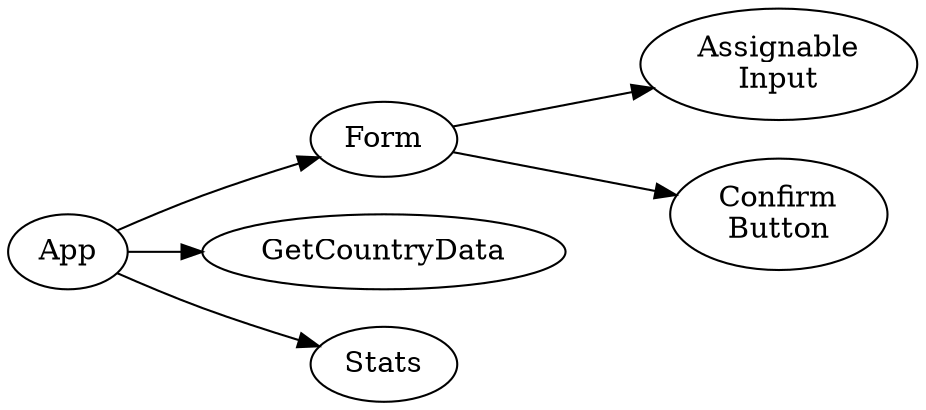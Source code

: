 digraph {
  rankdir = LR
  App -> Form
  App -> GetCountryData
  App -> Stats
  Form -> AssignableInput
  Form -> ConfirmButton
  AssignableInput [label="Assignable\nInput"]
  ConfirmButton [label="Confirm\nButton"]
}